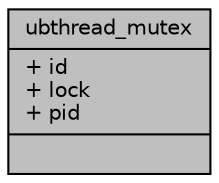 digraph "ubthread_mutex"
{
 // LATEX_PDF_SIZE
  edge [fontname="Helvetica",fontsize="10",labelfontname="Helvetica",labelfontsize="10"];
  node [fontname="Helvetica",fontsize="10",shape=record];
  Node1 [label="{ubthread_mutex\n|+ id\l+ lock\l+ pid\l|}",height=0.2,width=0.4,color="black", fillcolor="grey75", style="filled", fontcolor="black",tooltip=" "];
}

